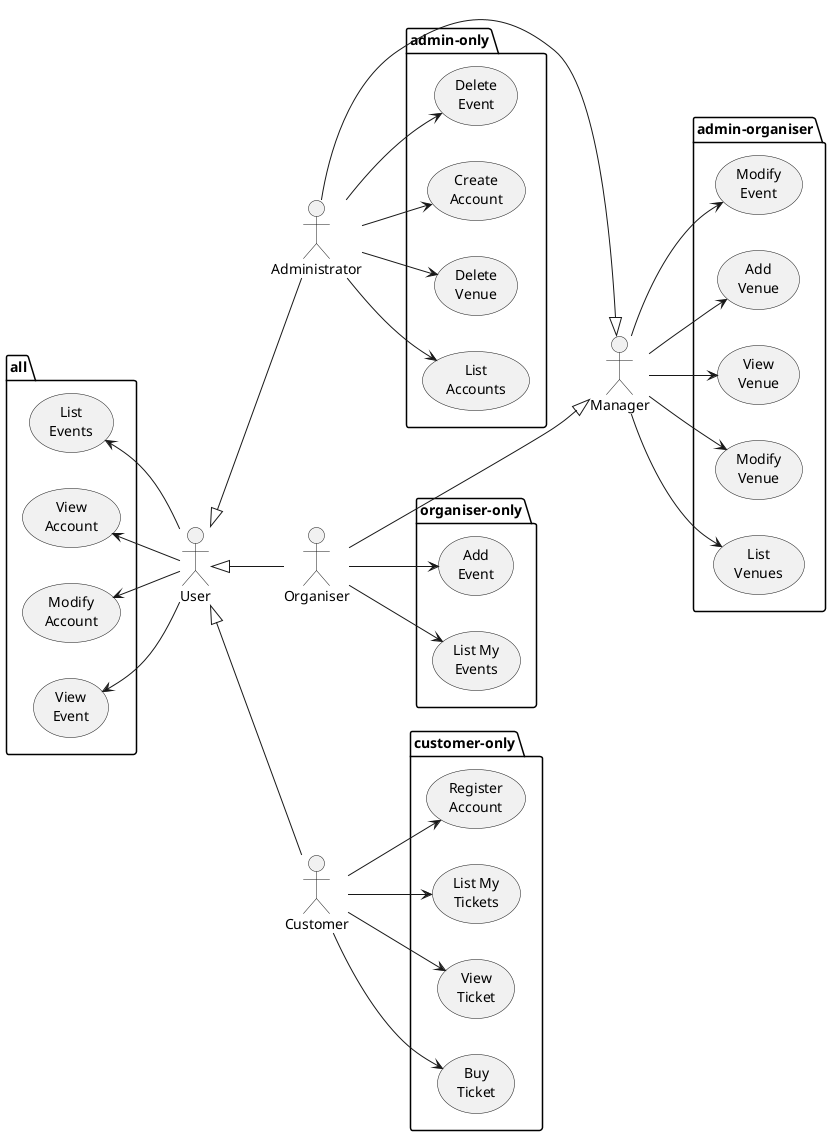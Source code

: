 @startuml usecase
    left to right direction
    actor User as u
    actor Administrator as a
    actor Organiser as o
    actor Customer as c
    actor Manager as m
    
    
    package all {
        usecase "List\nEvents" as le
        usecase "View\nAccount" as va
        usecase "Modify\nAccount" as ma
        usecase "View\nEvent" as ve
    }
    ma <-- u
    va <-- u
    le <-- u
    ve <-- u

    u <|-- a
    u <|-- o
    u <|-- c
    a ---|> m
    o ---|> m

    package admin-only {
        usecase "Delete\nEvent" as de
        usecase "Create\nAccount" as ca
        usecase "Delete\nVenue" as dv
        usecase "List\nAccounts" as la
    }

    a --> de
    a --> ca
    a --> dv
    a --> la

    package admin-organiser {
        usecase "Modify\nEvent" as ee
        usecase "Add\nVenue" as av
        usecase "View\nVenue" as vv
        usecase "Modify\nVenue" as ev
        usecase "List\nVenues" as lv
    }
    
    m --> av
    m --> ee
    m --> lv
    m --> vv
    m --> ev

    package customer-only {
        usecase "Register\nAccount" as ra
        usecase "List My\nTickets" as lt
        usecase "View\nTicket" as vt
        usecase "Buy\nTicket" as bt
    }



    c --> ra
    c --> lt
    c --> vt
    c --> bt
    package organiser-only {
        usecase "Add\nEvent" as ae
        usecase "List My\nEvents" as lme
    }
    o --> lme
    o --> ae

@enduml

@startuml domain-model
    left to right direction

    class Venue {
        - name
        - address
        - capacity
    }

    class TicketType {
        - name
        - numberAvailable
        - numberSold
        - price
    }

    class Event {
        - name
        - description
        - date
        - time
    }

    class Ticket {

    }

    class Organiser {
        - address
        - companyName
        - phoneNumber
    }

    class Administrator {

    }

    class User {

    }

    class Account {
        - name
        - password
        - email
        - role
    }

    Organiser --|> Account
    Administrator --|> Account
    User --|> Account

    Event "1" ---> "-ticketTypes *" TicketType
    Event ---> "-venue *" Venue
    Event "1" ---> "-organiser 1" Organiser
    Organiser "1" ---> "-events *" Event

    Ticket "1" ---> "-ticketType 1" TicketType
    Ticket "1" ---> "-event 1" Event
    User "1" ---> "-tickets *" Ticket
@enduml


@startuml ui-states
    state "00-start" as start
    state "01-main-admin" as mainAdmin
    state "02-main-organiser" as mainOrganiser
    state "03-main-user" as mainUser
    state "04-list-accounts" as listAccounts
    state "05-create-account" as createAccount
    state "06-view-account" as viewAccount
    state "07-modify-account" as modifyAccount
    state "08-register-account" as registerAccount
    state "09-list-venues" as listVenues
    state "10-view-venue" as viewVenue
    state "11-add-venue" as addVenue
    state "12-modify-venue" as modifyVenue
    state "13-delete-venue" as deleteVenue
    state "14-list-events" as listEvents
    state "15-list-my-events" as listMyEvents
    state "16-view-event" as viewEvent
    state "17-add-event" as addEvent
    state "18-modify-event" as modifyEvent
    state "19-delete-event" as deleteEvent
    state "20-list-my-tickets" as listMyTickets
    state "21-view-ticket" as viewTicket
    state "22-buy-ticket" as buyTicket
    
    [*] --> start
    start --> mainAdmin : Login as Admin
    start --> mainOrganiser : Login as Organiser
    start --> mainUser : Login as User
    start --> registerAccount : Register Account (1)
    registerAccount --> mainUser : Register Account (2)

    mainAdmin --> listAccounts : List Accounts
    mainAdmin --> createAccount : Create Account (1)
    mainAdmin --> viewAccount : View Account
    listAccounts --> viewAccount : View Account
    listAccounts --> modifyAccount : Modify Account (1)
    modifyAccount --> viewAccount : Modify Account (2)
    createAccount --> viewAccount : Create Account (2)

    mainOrganiser --> listVenues : List Venues
    listVenues --> viewVenue : View Venue
    mainOrganiser --> addVenue : Add Venue (1)
    addVenue --> viewVenue : Add Venue (2)
    mainOrganiser --> modifyVenue : Modify Venue (1)
    modifyVenue --> viewVenue : Modify Venue (2)

    mainAdmin --> listVenues : List Venues
    mainAdmin --> deleteVenue : Delete Venue (1)
    deleteVenue --> listVenues : Delete Venue (2)

    mainOrganiser --> listEvents : List Events
    mainOrganiser --> listMyEvents : List My Events
    listEvents --> viewEvent : View Event
    listMyEvents --> viewEvent : View Event
    mainOrganiser --> addEvent : Add Event (1)
    addEvent --> viewEvent : Add Event (2)
    listEvents --> modifyEvent : Modify Event (1)
    modifyEvent --> viewEvent : Modify Event (2)
    listMyEvents --> modifyEvent : Modify Event (1)
    modifyEvent --> viewEvent : Modify Event (2)

    mainAdmin --> listEvents : List Events
    listEvents --> deleteEvent : Delete Event (1)
    deleteEvent --> listEvents : Delete Event (2)
    
    mainUser --> listEvents : List Events
    listEvents --> viewEvent : View Event
    viewEvent --> buyTicket : Buy Ticket (1)
    buyTicket --> viewTicket : Buy Ticket (2)
    mainUser --> listMyTickets : List My Tickets
    listMyTickets --> viewTicket : View Ticket
@enduml